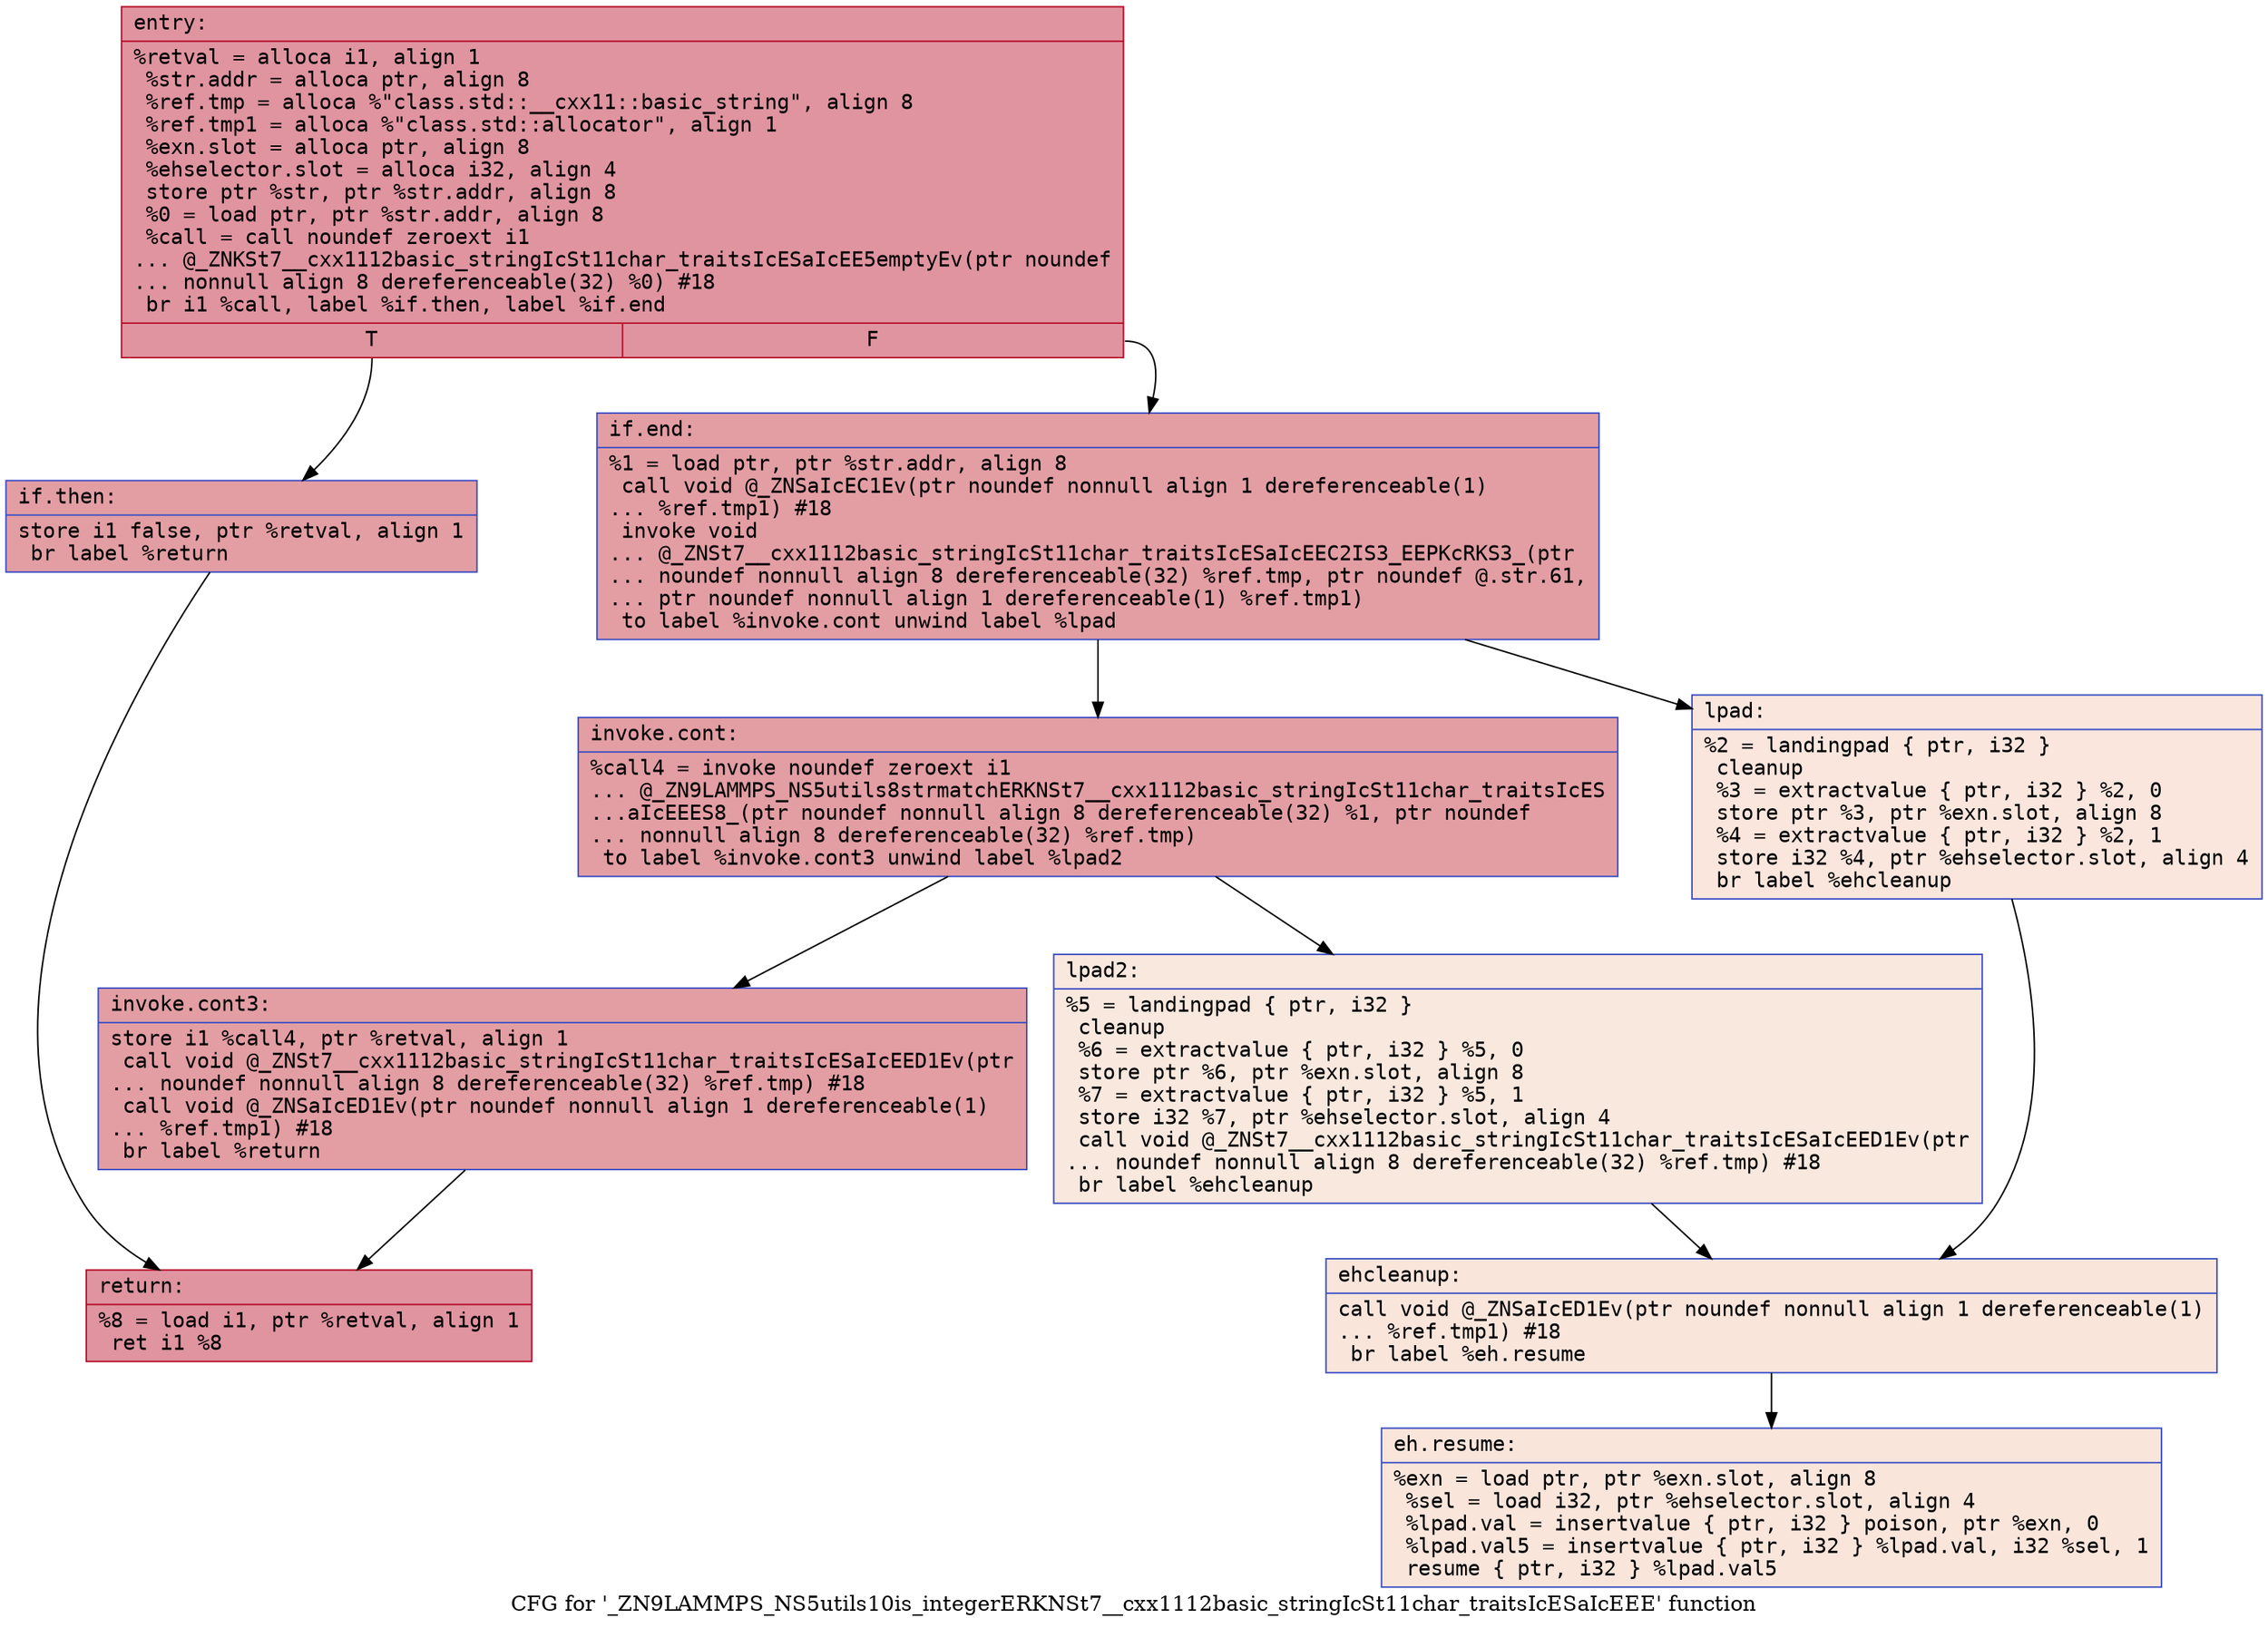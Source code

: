 digraph "CFG for '_ZN9LAMMPS_NS5utils10is_integerERKNSt7__cxx1112basic_stringIcSt11char_traitsIcESaIcEEE' function" {
	label="CFG for '_ZN9LAMMPS_NS5utils10is_integerERKNSt7__cxx1112basic_stringIcSt11char_traitsIcESaIcEEE' function";

	Node0x55841656cfa0 [shape=record,color="#b70d28ff", style=filled, fillcolor="#b70d2870" fontname="Courier",label="{entry:\l|  %retval = alloca i1, align 1\l  %str.addr = alloca ptr, align 8\l  %ref.tmp = alloca %\"class.std::__cxx11::basic_string\", align 8\l  %ref.tmp1 = alloca %\"class.std::allocator\", align 1\l  %exn.slot = alloca ptr, align 8\l  %ehselector.slot = alloca i32, align 4\l  store ptr %str, ptr %str.addr, align 8\l  %0 = load ptr, ptr %str.addr, align 8\l  %call = call noundef zeroext i1\l... @_ZNKSt7__cxx1112basic_stringIcSt11char_traitsIcESaIcEE5emptyEv(ptr noundef\l... nonnull align 8 dereferenceable(32) %0) #18\l  br i1 %call, label %if.then, label %if.end\l|{<s0>T|<s1>F}}"];
	Node0x55841656cfa0:s0 -> Node0x5584165725e0[tooltip="entry -> if.then\nProbability 50.00%" ];
	Node0x55841656cfa0:s1 -> Node0x558416572780[tooltip="entry -> if.end\nProbability 50.00%" ];
	Node0x5584165725e0 [shape=record,color="#3d50c3ff", style=filled, fillcolor="#be242e70" fontname="Courier",label="{if.then:\l|  store i1 false, ptr %retval, align 1\l  br label %return\l}"];
	Node0x5584165725e0 -> Node0x5584165758c0[tooltip="if.then -> return\nProbability 100.00%" ];
	Node0x558416572780 [shape=record,color="#3d50c3ff", style=filled, fillcolor="#be242e70" fontname="Courier",label="{if.end:\l|  %1 = load ptr, ptr %str.addr, align 8\l  call void @_ZNSaIcEC1Ev(ptr noundef nonnull align 1 dereferenceable(1)\l... %ref.tmp1) #18\l  invoke void\l... @_ZNSt7__cxx1112basic_stringIcSt11char_traitsIcESaIcEEC2IS3_EEPKcRKS3_(ptr\l... noundef nonnull align 8 dereferenceable(32) %ref.tmp, ptr noundef @.str.61,\l... ptr noundef nonnull align 1 dereferenceable(1) %ref.tmp1)\l          to label %invoke.cont unwind label %lpad\l}"];
	Node0x558416572780 -> Node0x558416575b80[tooltip="if.end -> invoke.cont\nProbability 100.00%" ];
	Node0x558416572780 -> Node0x558416575da0[tooltip="if.end -> lpad\nProbability 0.00%" ];
	Node0x558416575b80 [shape=record,color="#3d50c3ff", style=filled, fillcolor="#be242e70" fontname="Courier",label="{invoke.cont:\l|  %call4 = invoke noundef zeroext i1\l... @_ZN9LAMMPS_NS5utils8strmatchERKNSt7__cxx1112basic_stringIcSt11char_traitsIcES\l...aIcEEES8_(ptr noundef nonnull align 8 dereferenceable(32) %1, ptr noundef\l... nonnull align 8 dereferenceable(32) %ref.tmp)\l          to label %invoke.cont3 unwind label %lpad2\l}"];
	Node0x558416575b80 -> Node0x558416575b30[tooltip="invoke.cont -> invoke.cont3\nProbability 100.00%" ];
	Node0x558416575b80 -> Node0x558416575fd0[tooltip="invoke.cont -> lpad2\nProbability 0.00%" ];
	Node0x558416575b30 [shape=record,color="#3d50c3ff", style=filled, fillcolor="#be242e70" fontname="Courier",label="{invoke.cont3:\l|  store i1 %call4, ptr %retval, align 1\l  call void @_ZNSt7__cxx1112basic_stringIcSt11char_traitsIcESaIcEED1Ev(ptr\l... noundef nonnull align 8 dereferenceable(32) %ref.tmp) #18\l  call void @_ZNSaIcED1Ev(ptr noundef nonnull align 1 dereferenceable(1)\l... %ref.tmp1) #18\l  br label %return\l}"];
	Node0x558416575b30 -> Node0x5584165758c0[tooltip="invoke.cont3 -> return\nProbability 100.00%" ];
	Node0x558416575da0 [shape=record,color="#3d50c3ff", style=filled, fillcolor="#f3c7b170" fontname="Courier",label="{lpad:\l|  %2 = landingpad \{ ptr, i32 \}\l          cleanup\l  %3 = extractvalue \{ ptr, i32 \} %2, 0\l  store ptr %3, ptr %exn.slot, align 8\l  %4 = extractvalue \{ ptr, i32 \} %2, 1\l  store i32 %4, ptr %ehselector.slot, align 4\l  br label %ehcleanup\l}"];
	Node0x558416575da0 -> Node0x558416576750[tooltip="lpad -> ehcleanup\nProbability 100.00%" ];
	Node0x558416575fd0 [shape=record,color="#3d50c3ff", style=filled, fillcolor="#f2cab570" fontname="Courier",label="{lpad2:\l|  %5 = landingpad \{ ptr, i32 \}\l          cleanup\l  %6 = extractvalue \{ ptr, i32 \} %5, 0\l  store ptr %6, ptr %exn.slot, align 8\l  %7 = extractvalue \{ ptr, i32 \} %5, 1\l  store i32 %7, ptr %ehselector.slot, align 4\l  call void @_ZNSt7__cxx1112basic_stringIcSt11char_traitsIcESaIcEED1Ev(ptr\l... noundef nonnull align 8 dereferenceable(32) %ref.tmp) #18\l  br label %ehcleanup\l}"];
	Node0x558416575fd0 -> Node0x558416576750[tooltip="lpad2 -> ehcleanup\nProbability 100.00%" ];
	Node0x558416576750 [shape=record,color="#3d50c3ff", style=filled, fillcolor="#f4c5ad70" fontname="Courier",label="{ehcleanup:\l|  call void @_ZNSaIcED1Ev(ptr noundef nonnull align 1 dereferenceable(1)\l... %ref.tmp1) #18\l  br label %eh.resume\l}"];
	Node0x558416576750 -> Node0x558416576d70[tooltip="ehcleanup -> eh.resume\nProbability 100.00%" ];
	Node0x5584165758c0 [shape=record,color="#b70d28ff", style=filled, fillcolor="#b70d2870" fontname="Courier",label="{return:\l|  %8 = load i1, ptr %retval, align 1\l  ret i1 %8\l}"];
	Node0x558416576d70 [shape=record,color="#3d50c3ff", style=filled, fillcolor="#f4c5ad70" fontname="Courier",label="{eh.resume:\l|  %exn = load ptr, ptr %exn.slot, align 8\l  %sel = load i32, ptr %ehselector.slot, align 4\l  %lpad.val = insertvalue \{ ptr, i32 \} poison, ptr %exn, 0\l  %lpad.val5 = insertvalue \{ ptr, i32 \} %lpad.val, i32 %sel, 1\l  resume \{ ptr, i32 \} %lpad.val5\l}"];
}
